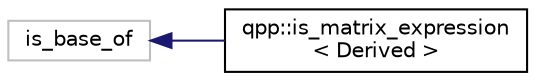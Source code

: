 digraph "Graphical Class Hierarchy"
{
  edge [fontname="Helvetica",fontsize="10",labelfontname="Helvetica",labelfontsize="10"];
  node [fontname="Helvetica",fontsize="10",shape=record];
  rankdir="LR";
  Node40 [label="is_base_of",height=0.2,width=0.4,color="grey75", fillcolor="white", style="filled"];
  Node40 -> Node0 [dir="back",color="midnightblue",fontsize="10",style="solid",fontname="Helvetica"];
  Node0 [label="qpp::is_matrix_expression\l\< Derived \>",height=0.2,width=0.4,color="black", fillcolor="white", style="filled",URL="$structqpp_1_1is__matrix__expression.html",tooltip="Checks whether the type is an Eigen matrix expression. "];
}
